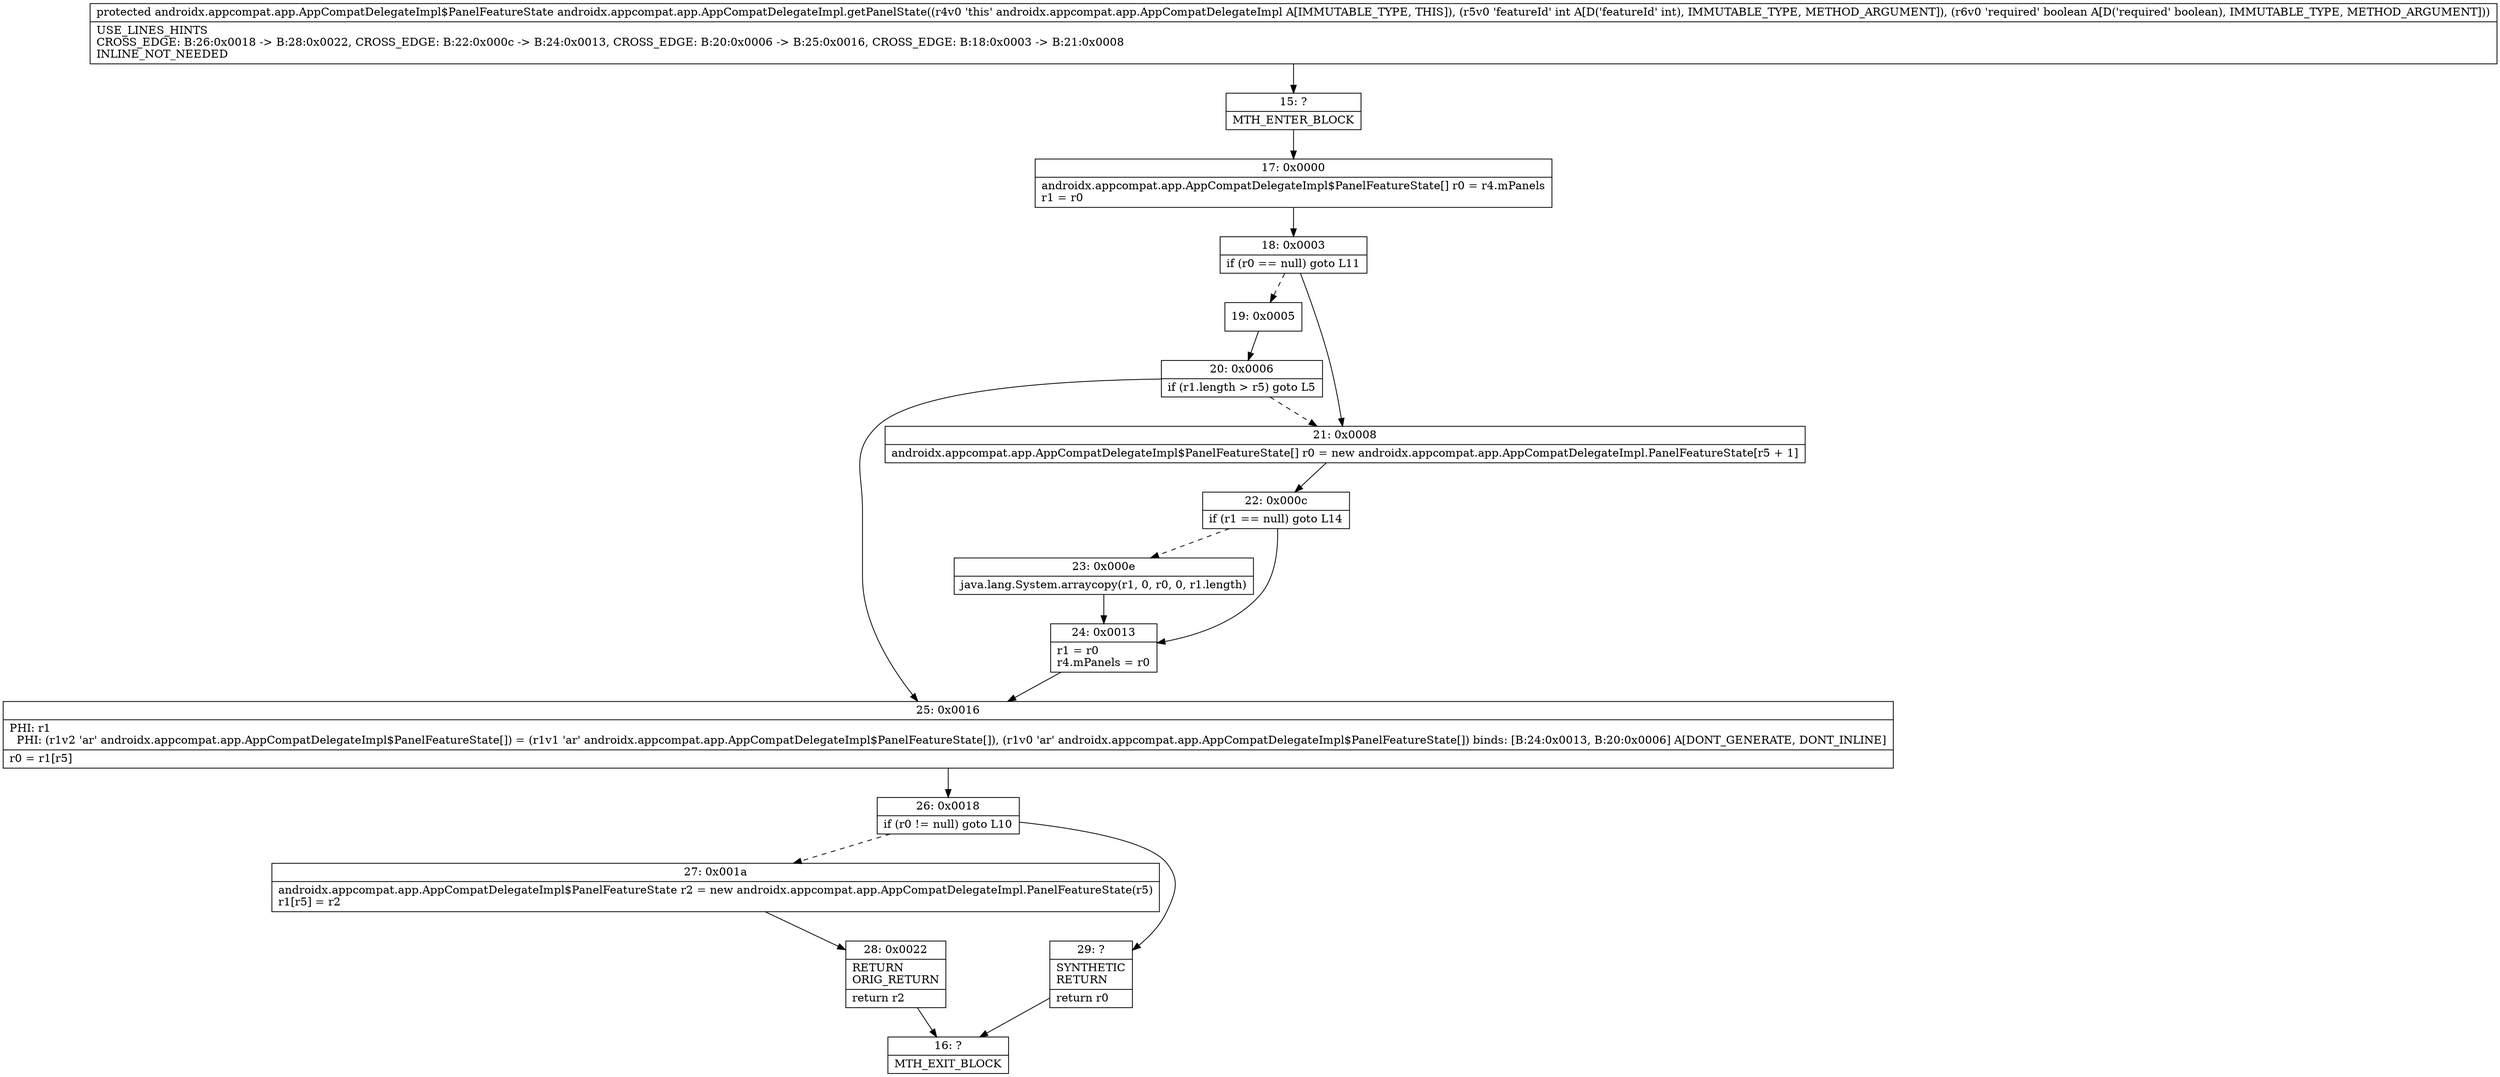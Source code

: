digraph "CFG forandroidx.appcompat.app.AppCompatDelegateImpl.getPanelState(IZ)Landroidx\/appcompat\/app\/AppCompatDelegateImpl$PanelFeatureState;" {
Node_15 [shape=record,label="{15\:\ ?|MTH_ENTER_BLOCK\l}"];
Node_17 [shape=record,label="{17\:\ 0x0000|androidx.appcompat.app.AppCompatDelegateImpl$PanelFeatureState[] r0 = r4.mPanels\lr1 = r0\l}"];
Node_18 [shape=record,label="{18\:\ 0x0003|if (r0 == null) goto L11\l}"];
Node_19 [shape=record,label="{19\:\ 0x0005}"];
Node_20 [shape=record,label="{20\:\ 0x0006|if (r1.length \> r5) goto L5\l}"];
Node_25 [shape=record,label="{25\:\ 0x0016|PHI: r1 \l  PHI: (r1v2 'ar' androidx.appcompat.app.AppCompatDelegateImpl$PanelFeatureState[]) = (r1v1 'ar' androidx.appcompat.app.AppCompatDelegateImpl$PanelFeatureState[]), (r1v0 'ar' androidx.appcompat.app.AppCompatDelegateImpl$PanelFeatureState[]) binds: [B:24:0x0013, B:20:0x0006] A[DONT_GENERATE, DONT_INLINE]\l|r0 = r1[r5]\l}"];
Node_26 [shape=record,label="{26\:\ 0x0018|if (r0 != null) goto L10\l}"];
Node_27 [shape=record,label="{27\:\ 0x001a|androidx.appcompat.app.AppCompatDelegateImpl$PanelFeatureState r2 = new androidx.appcompat.app.AppCompatDelegateImpl.PanelFeatureState(r5)\lr1[r5] = r2\l}"];
Node_28 [shape=record,label="{28\:\ 0x0022|RETURN\lORIG_RETURN\l|return r2\l}"];
Node_16 [shape=record,label="{16\:\ ?|MTH_EXIT_BLOCK\l}"];
Node_29 [shape=record,label="{29\:\ ?|SYNTHETIC\lRETURN\l|return r0\l}"];
Node_21 [shape=record,label="{21\:\ 0x0008|androidx.appcompat.app.AppCompatDelegateImpl$PanelFeatureState[] r0 = new androidx.appcompat.app.AppCompatDelegateImpl.PanelFeatureState[r5 + 1]\l}"];
Node_22 [shape=record,label="{22\:\ 0x000c|if (r1 == null) goto L14\l}"];
Node_23 [shape=record,label="{23\:\ 0x000e|java.lang.System.arraycopy(r1, 0, r0, 0, r1.length)\l}"];
Node_24 [shape=record,label="{24\:\ 0x0013|r1 = r0\lr4.mPanels = r0\l}"];
MethodNode[shape=record,label="{protected androidx.appcompat.app.AppCompatDelegateImpl$PanelFeatureState androidx.appcompat.app.AppCompatDelegateImpl.getPanelState((r4v0 'this' androidx.appcompat.app.AppCompatDelegateImpl A[IMMUTABLE_TYPE, THIS]), (r5v0 'featureId' int A[D('featureId' int), IMMUTABLE_TYPE, METHOD_ARGUMENT]), (r6v0 'required' boolean A[D('required' boolean), IMMUTABLE_TYPE, METHOD_ARGUMENT]))  | USE_LINES_HINTS\lCROSS_EDGE: B:26:0x0018 \-\> B:28:0x0022, CROSS_EDGE: B:22:0x000c \-\> B:24:0x0013, CROSS_EDGE: B:20:0x0006 \-\> B:25:0x0016, CROSS_EDGE: B:18:0x0003 \-\> B:21:0x0008\lINLINE_NOT_NEEDED\l}"];
MethodNode -> Node_15;Node_15 -> Node_17;
Node_17 -> Node_18;
Node_18 -> Node_19[style=dashed];
Node_18 -> Node_21;
Node_19 -> Node_20;
Node_20 -> Node_21[style=dashed];
Node_20 -> Node_25;
Node_25 -> Node_26;
Node_26 -> Node_27[style=dashed];
Node_26 -> Node_29;
Node_27 -> Node_28;
Node_28 -> Node_16;
Node_29 -> Node_16;
Node_21 -> Node_22;
Node_22 -> Node_23[style=dashed];
Node_22 -> Node_24;
Node_23 -> Node_24;
Node_24 -> Node_25;
}

